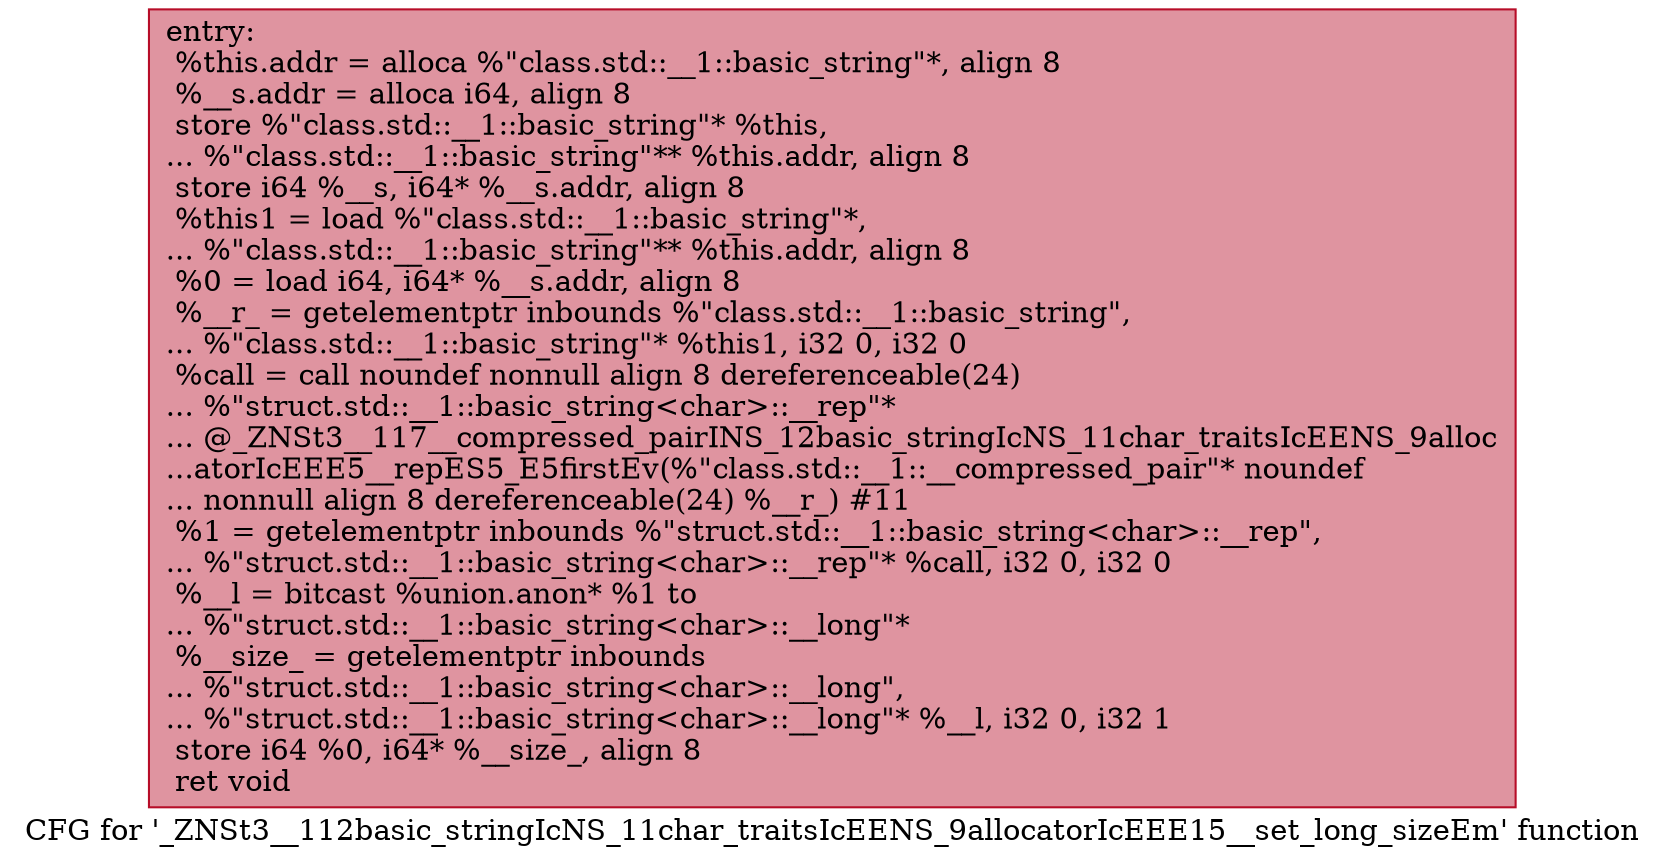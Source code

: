 digraph "CFG for '_ZNSt3__112basic_stringIcNS_11char_traitsIcEENS_9allocatorIcEEE15__set_long_sizeEm' function" {
	label="CFG for '_ZNSt3__112basic_stringIcNS_11char_traitsIcEENS_9allocatorIcEEE15__set_long_sizeEm' function";

	Node0x600003e7e600 [shape=record,color="#b70d28ff", style=filled, fillcolor="#b70d2870",label="{entry:\l  %this.addr = alloca %\"class.std::__1::basic_string\"*, align 8\l  %__s.addr = alloca i64, align 8\l  store %\"class.std::__1::basic_string\"* %this,\l... %\"class.std::__1::basic_string\"** %this.addr, align 8\l  store i64 %__s, i64* %__s.addr, align 8\l  %this1 = load %\"class.std::__1::basic_string\"*,\l... %\"class.std::__1::basic_string\"** %this.addr, align 8\l  %0 = load i64, i64* %__s.addr, align 8\l  %__r_ = getelementptr inbounds %\"class.std::__1::basic_string\",\l... %\"class.std::__1::basic_string\"* %this1, i32 0, i32 0\l  %call = call noundef nonnull align 8 dereferenceable(24)\l... %\"struct.std::__1::basic_string\<char\>::__rep\"*\l... @_ZNSt3__117__compressed_pairINS_12basic_stringIcNS_11char_traitsIcEENS_9alloc\l...atorIcEEE5__repES5_E5firstEv(%\"class.std::__1::__compressed_pair\"* noundef\l... nonnull align 8 dereferenceable(24) %__r_) #11\l  %1 = getelementptr inbounds %\"struct.std::__1::basic_string\<char\>::__rep\",\l... %\"struct.std::__1::basic_string\<char\>::__rep\"* %call, i32 0, i32 0\l  %__l = bitcast %union.anon* %1 to\l... %\"struct.std::__1::basic_string\<char\>::__long\"*\l  %__size_ = getelementptr inbounds\l... %\"struct.std::__1::basic_string\<char\>::__long\",\l... %\"struct.std::__1::basic_string\<char\>::__long\"* %__l, i32 0, i32 1\l  store i64 %0, i64* %__size_, align 8\l  ret void\l}"];
}
